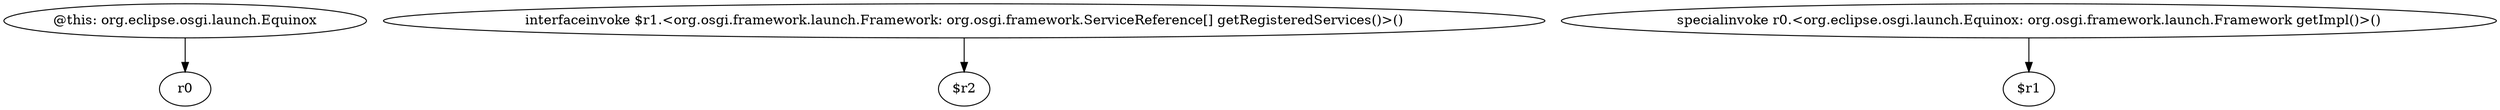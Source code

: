 digraph g {
0[label="@this: org.eclipse.osgi.launch.Equinox"]
1[label="r0"]
0->1[label=""]
2[label="interfaceinvoke $r1.<org.osgi.framework.launch.Framework: org.osgi.framework.ServiceReference[] getRegisteredServices()>()"]
3[label="$r2"]
2->3[label=""]
4[label="specialinvoke r0.<org.eclipse.osgi.launch.Equinox: org.osgi.framework.launch.Framework getImpl()>()"]
5[label="$r1"]
4->5[label=""]
}